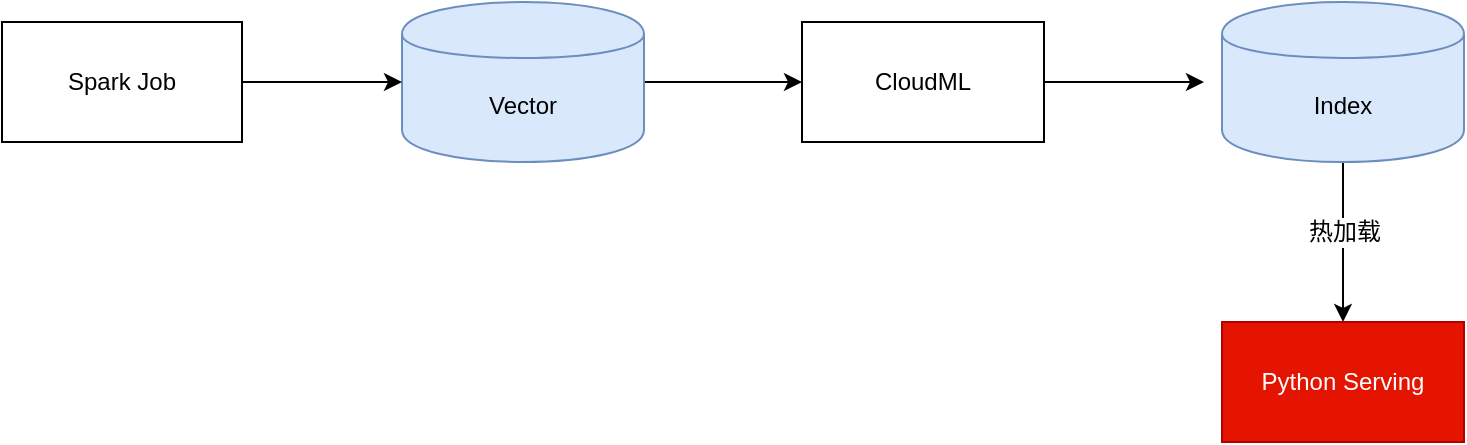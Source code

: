 <mxfile version="12.5.5" type="github">
  <diagram id="zmymuPuCRA90sSjGcWVc" name="第 1 页">
    <mxGraphModel dx="909" dy="542" grid="1" gridSize="10" guides="1" tooltips="1" connect="1" arrows="1" fold="1" page="1" pageScale="1" pageWidth="827" pageHeight="1169" math="0" shadow="0">
      <root>
        <mxCell id="0"/>
        <mxCell id="1" parent="0"/>
        <mxCell id="zbDv7zDLH7h7_JeVAdqf-7" value="" style="edgeStyle=orthogonalEdgeStyle;rounded=0;orthogonalLoop=1;jettySize=auto;html=1;" parent="1" source="zbDv7zDLH7h7_JeVAdqf-2" edge="1">
          <mxGeometry relative="1" as="geometry">
            <mxPoint x="460" y="230" as="targetPoint"/>
          </mxGeometry>
        </mxCell>
        <mxCell id="zbDv7zDLH7h7_JeVAdqf-2" value="Vector" style="shape=cylinder;whiteSpace=wrap;html=1;boundedLbl=1;backgroundOutline=1;fillColor=#dae8fc;strokeColor=#6c8ebf;" parent="1" vertex="1">
          <mxGeometry x="260" y="190" width="121" height="80" as="geometry"/>
        </mxCell>
        <mxCell id="zbDv7zDLH7h7_JeVAdqf-23" value="" style="edgeStyle=orthogonalEdgeStyle;rounded=0;orthogonalLoop=1;jettySize=auto;html=1;" parent="1" source="zbDv7zDLH7h7_JeVAdqf-10" edge="1">
          <mxGeometry relative="1" as="geometry">
            <mxPoint x="661" y="230" as="targetPoint"/>
          </mxGeometry>
        </mxCell>
        <mxCell id="zbDv7zDLH7h7_JeVAdqf-10" value="CloudML" style="rounded=0;whiteSpace=wrap;html=1;" parent="1" vertex="1">
          <mxGeometry x="460" y="200" width="121" height="60" as="geometry"/>
        </mxCell>
        <mxCell id="zbDv7zDLH7h7_JeVAdqf-19" value="Python Serving" style="rounded=0;whiteSpace=wrap;html=1;fillColor=#e51400;strokeColor=#B20000;fontColor=#ffffff;" parent="1" vertex="1">
          <mxGeometry x="670" y="350" width="121" height="60" as="geometry"/>
        </mxCell>
        <mxCell id="zbDv7zDLH7h7_JeVAdqf-18" style="edgeStyle=orthogonalEdgeStyle;rounded=0;orthogonalLoop=1;jettySize=auto;html=1;exitX=1;exitY=0.5;exitDx=0;exitDy=0;entryX=0;entryY=0.5;entryDx=0;entryDy=0;" parent="1" source="zbDv7zDLH7h7_JeVAdqf-15" target="zbDv7zDLH7h7_JeVAdqf-2" edge="1">
          <mxGeometry relative="1" as="geometry"/>
        </mxCell>
        <mxCell id="zbDv7zDLH7h7_JeVAdqf-15" value="Spark Job" style="rounded=0;whiteSpace=wrap;html=1;" parent="1" vertex="1">
          <mxGeometry x="60" y="200" width="120" height="60" as="geometry"/>
        </mxCell>
        <mxCell id="zbDv7zDLH7h7_JeVAdqf-28" value="" style="edgeStyle=orthogonalEdgeStyle;rounded=0;orthogonalLoop=1;jettySize=auto;html=1;" parent="1" source="zbDv7zDLH7h7_JeVAdqf-26" edge="1">
          <mxGeometry relative="1" as="geometry">
            <mxPoint x="730.5" y="350" as="targetPoint"/>
          </mxGeometry>
        </mxCell>
        <mxCell id="zbDv7zDLH7h7_JeVAdqf-29" value="热加载" style="text;html=1;align=center;verticalAlign=middle;resizable=0;points=[];labelBackgroundColor=#ffffff;" parent="zbDv7zDLH7h7_JeVAdqf-28" vertex="1" connectable="0">
          <mxGeometry x="-0.125" relative="1" as="geometry">
            <mxPoint as="offset"/>
          </mxGeometry>
        </mxCell>
        <mxCell id="zbDv7zDLH7h7_JeVAdqf-26" value="Index" style="shape=cylinder;whiteSpace=wrap;html=1;boundedLbl=1;backgroundOutline=1;fillColor=#dae8fc;strokeColor=#6c8ebf;" parent="1" vertex="1">
          <mxGeometry x="670" y="190" width="121" height="80" as="geometry"/>
        </mxCell>
      </root>
    </mxGraphModel>
  </diagram>
</mxfile>

